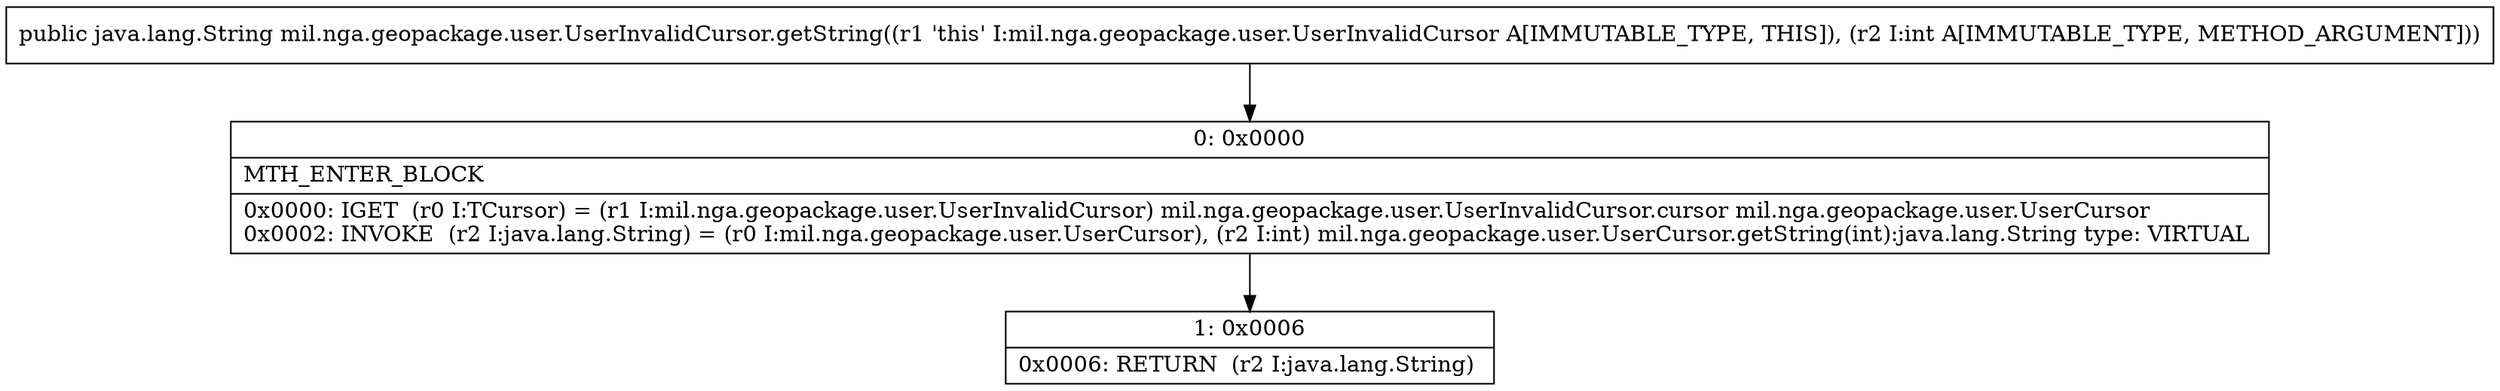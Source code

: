 digraph "CFG formil.nga.geopackage.user.UserInvalidCursor.getString(I)Ljava\/lang\/String;" {
Node_0 [shape=record,label="{0\:\ 0x0000|MTH_ENTER_BLOCK\l|0x0000: IGET  (r0 I:TCursor) = (r1 I:mil.nga.geopackage.user.UserInvalidCursor) mil.nga.geopackage.user.UserInvalidCursor.cursor mil.nga.geopackage.user.UserCursor \l0x0002: INVOKE  (r2 I:java.lang.String) = (r0 I:mil.nga.geopackage.user.UserCursor), (r2 I:int) mil.nga.geopackage.user.UserCursor.getString(int):java.lang.String type: VIRTUAL \l}"];
Node_1 [shape=record,label="{1\:\ 0x0006|0x0006: RETURN  (r2 I:java.lang.String) \l}"];
MethodNode[shape=record,label="{public java.lang.String mil.nga.geopackage.user.UserInvalidCursor.getString((r1 'this' I:mil.nga.geopackage.user.UserInvalidCursor A[IMMUTABLE_TYPE, THIS]), (r2 I:int A[IMMUTABLE_TYPE, METHOD_ARGUMENT])) }"];
MethodNode -> Node_0;
Node_0 -> Node_1;
}


